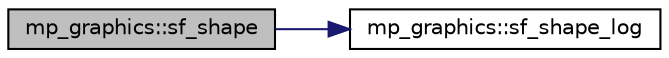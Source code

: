 digraph "mp_graphics::sf_shape"
{
  edge [fontname="Helvetica",fontsize="10",labelfontname="Helvetica",labelfontsize="10"];
  node [fontname="Helvetica",fontsize="10",shape=record];
  rankdir="LR";
  Node7061 [label="mp_graphics::sf_shape",height=0.2,width=0.4,color="black", fillcolor="grey75", style="filled", fontcolor="black"];
  Node7061 -> Node7062 [color="midnightblue",fontsize="10",style="solid",fontname="Helvetica"];
  Node7062 [label="mp_graphics::sf_shape_log",height=0.2,width=0.4,color="black", fillcolor="white", style="filled",URL="$da/d2c/classmp__graphics.html#aaf545965ec6b12d004992d685f08a49e"];
}
